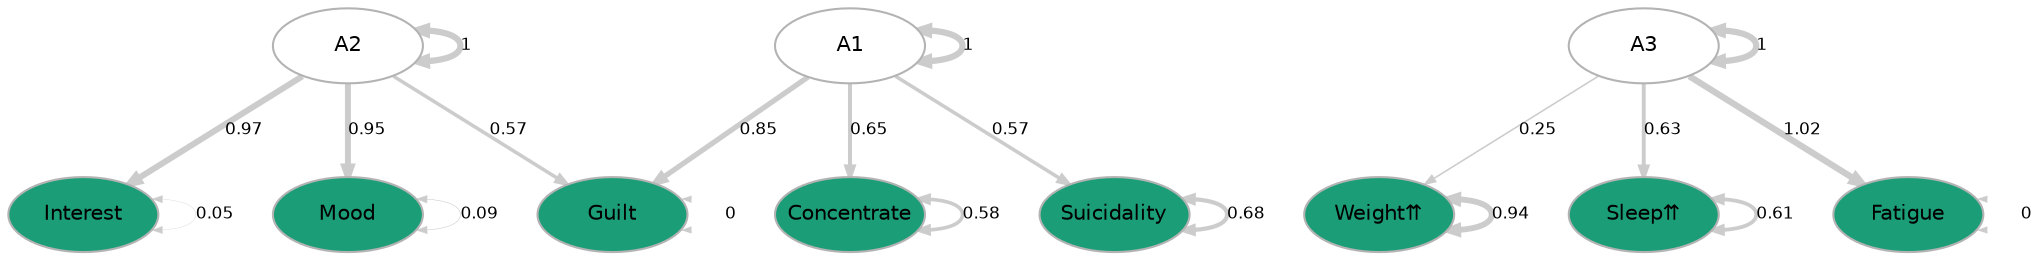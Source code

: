 digraph {

graph [layout = "dot",
       rankdir = "TB",
       outputorder = "edgesfirst",
       bgcolor = "white"]

node [fontname = "Helvetica",
      fontsize = "10",
      shape = "circle",
      fixedsize = "true",
      width = "0.5",
      style = "filled",
      fillcolor = "aliceblue",
      color = "gray70",
      fontcolor = "gray50"]

edge [fontname = "Helvetica",
     fontsize = "8",
     len = "1.5",
     color = "gray80",
     arrowsize = "0.5"]

  "1" [label = "A1", shape = "oval", width = "1", fillcolor = "white", fontcolor = "black"] 
  "2" [label = "A2", shape = "oval", width = "1", fillcolor = "white", fontcolor = "black"] 
  "3" [label = "A3", shape = "oval", width = "1", fillcolor = "white", fontcolor = "black"] 
  "4" [label = "Mood", shape = "oval", width = "1", fillcolor = "#1b9e77", fontcolor = "black"] 
  "5" [label = "Interest", shape = "oval", width = "1", fillcolor = "#1b9e77", fontcolor = "black"] 
  "6" [label = "Weight⇈", shape = "oval", width = "1", fillcolor = "#1b9e77", fontcolor = "black"] 
  "7" [label = "Sleep⇈", shape = "oval", width = "1", fillcolor = "#1b9e77", fontcolor = "black"] 
  "8" [label = "Fatigue", shape = "oval", width = "1", fillcolor = "#1b9e77", fontcolor = "black"] 
  "9" [label = "Guilt", shape = "oval", width = "1", fillcolor = "#1b9e77", fontcolor = "black"] 
  "10" [label = "Concentrate", shape = "oval", width = "1", fillcolor = "#1b9e77", fontcolor = "black"] 
  "11" [label = "Suicidality", shape = "oval", width = "1", fillcolor = "#1b9e77", fontcolor = "black"] 
"1"->"1" [label = "1", penwidth = "3", dir = "both"] 
"1"->"9" [label = "0.85", penwidth = "2.53563788781856", dir = "forward"] 
"1"->"10" [label = "0.65", penwidth = "1.94503644397938", dir = "forward"] 
"1"->"11" [label = "0.57", penwidth = "1.70985358573493", dir = "forward"] 
"2"->"2" [label = "1", penwidth = "3", dir = "both"] 
"2"->"4" [label = "0.95", penwidth = "2.86079578445163", dir = "forward"] 
"2"->"5" [label = "0.97", penwidth = "2.92084894954738", dir = "forward"] 
"2"->"9" [label = "0.57", penwidth = "1.70535947365613", dir = "forward"] 
"3"->"3" [label = "1", penwidth = "3", dir = "both"] 
"3"->"6" [label = "0.25", penwidth = "0.763877789421455", dir = "forward"] 
"3"->"7" [label = "0.63", penwidth = "1.87828603424745", dir = "forward"] 
"3"->"8" [label = "1.02", penwidth = "3.06245211331807", dir = "forward"] 
"4"->"4" [label = "0.09", penwidth = "0.271950819115332", dir = "both"] 
"5"->"5" [label = "0.05", penwidth = "0.156214887022649", dir = "both"] 
"6"->"6" [label = "0.94", penwidth = "2.8055051549425", dir = "both"] 
"7"->"7" [label = "0.61", penwidth = "1.82397358176609", dir = "both"] 
"8"->"8" [label = "0", penwidth = "0.00300278495315029", dir = "both"] 
"9"->"9" [label = "0", penwidth = "0.00300061899314795", dir = "both"] 
"10"->"10" [label = "0.58", penwidth = "1.7389153079133", dir = "both"] 
"11"->"11" [label = "0.68", penwidth = "2.02547028350552", dir = "both"] 
}